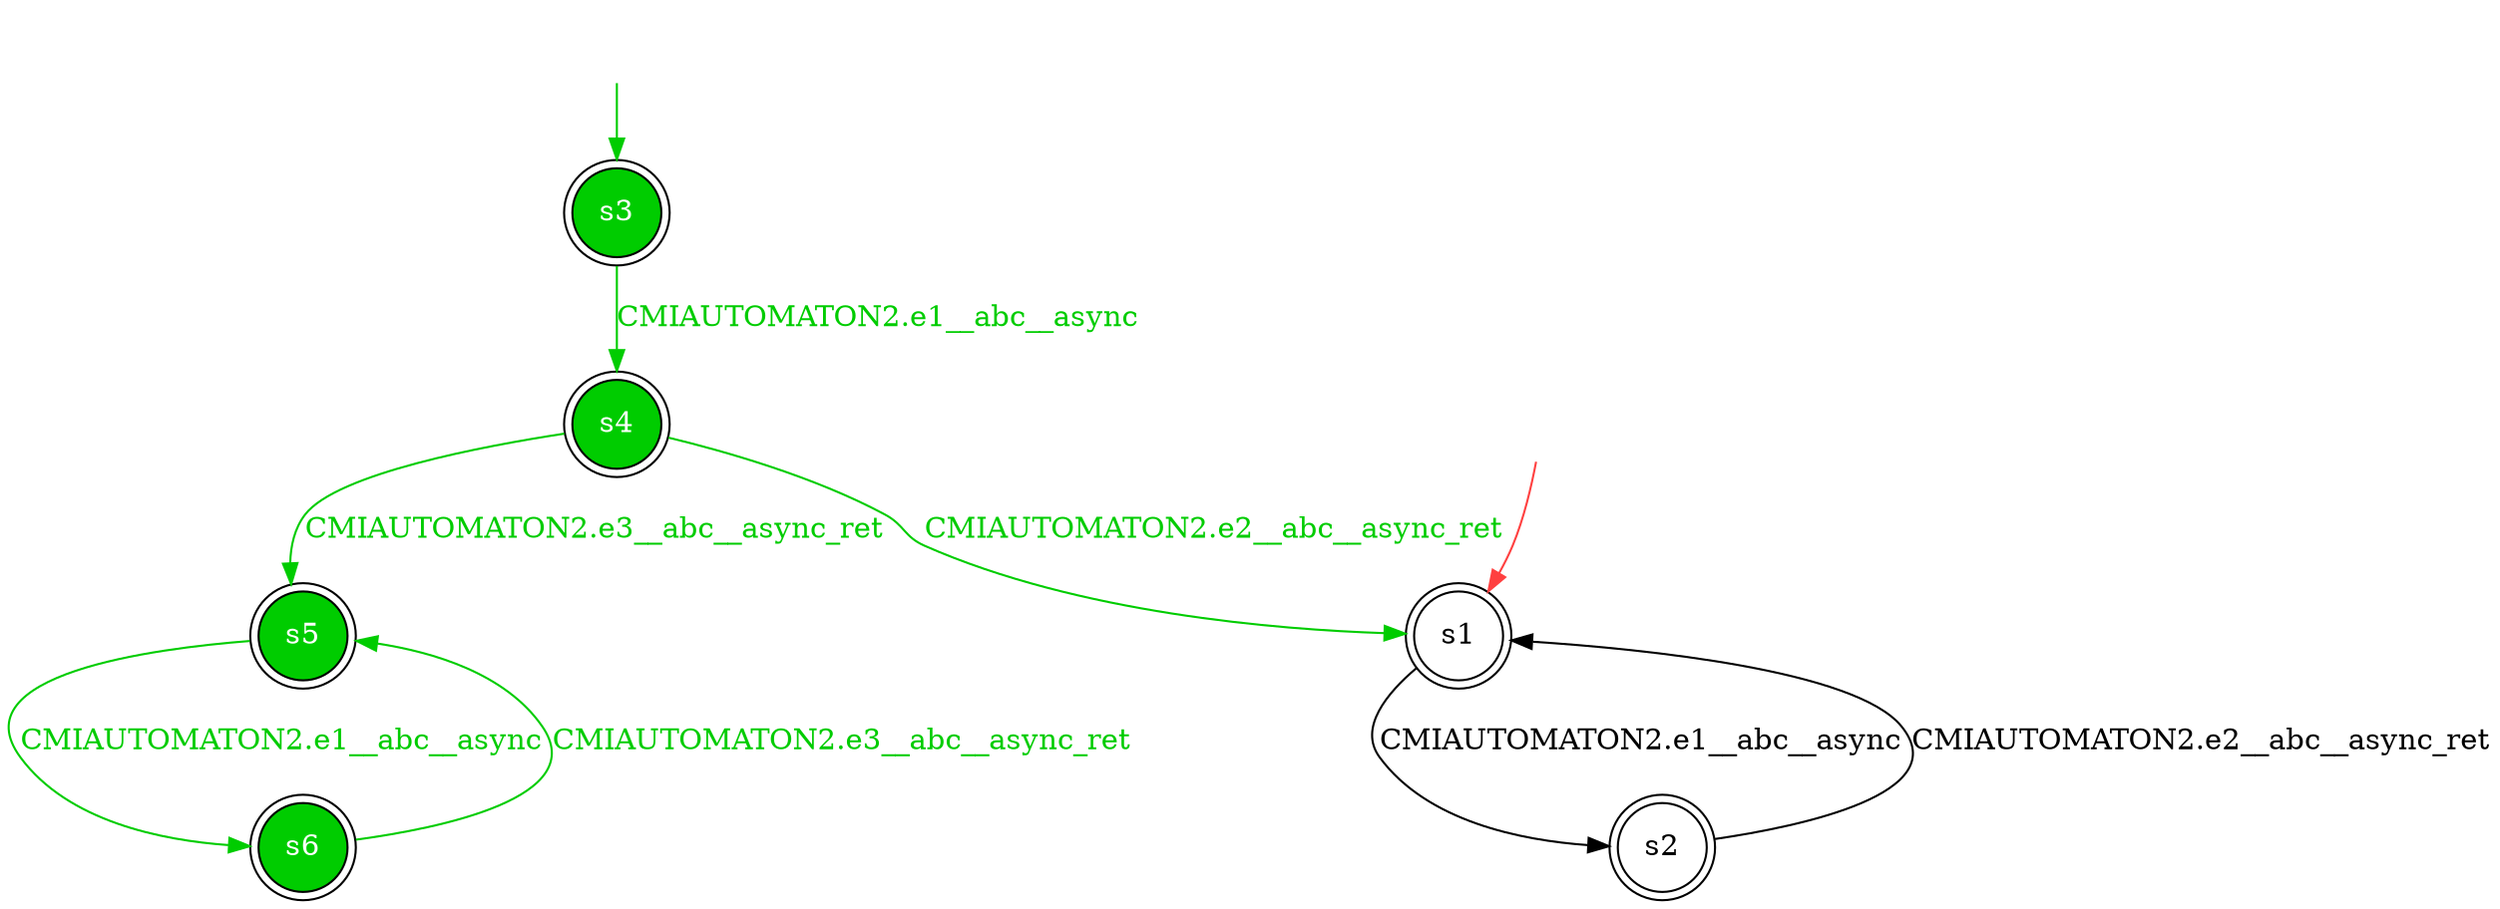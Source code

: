 digraph diffautomaton {
	1 [label=<s1> shape="doublecircle"];
	3 [label=<s3> shape="doublecircle" fillcolor="#00cc00" fontcolor="#ffffff" style="filled"];
	2 [label=<s2> shape="doublecircle"];
	4 [label=<s4> shape="doublecircle" fillcolor="#00cc00" fontcolor="#ffffff" style="filled"];
	5 [label=<s5> shape="doublecircle" fillcolor="#00cc00" fontcolor="#ffffff" style="filled"];
	6 [label=<s6> shape="doublecircle" fillcolor="#00cc00" fontcolor="#ffffff" style="filled"];
	__init1 [label=<> shape="none"];
	__init1 -> 1 [color="#ff4040"];
	__init3 [label=<> shape="none"];
	__init3 -> 3 [color="#00cc00"];
	1 -> 2 [label=<<font color="#000000">CMIAUTOMATON2.e1__abc__async</font>> id="1-0-2"];
	3 -> 4 [label=<<font color="#00cc00">CMIAUTOMATON2.e1__abc__async</font>> color="#00cc00" id="3-0-4"];
	2 -> 1 [label=<<font color="#000000">CMIAUTOMATON2.e2__abc__async_ret</font>> id="2-0-1"];
	4 -> 5 [label=<<font color="#00cc00">CMIAUTOMATON2.e3__abc__async_ret</font>> color="#00cc00" id="4-0-5"];
	4 -> 1 [label=<<font color="#00cc00">CMIAUTOMATON2.e2__abc__async_ret</font>> color="#00cc00" id="4-1-1"];
	5 -> 6 [label=<<font color="#00cc00">CMIAUTOMATON2.e1__abc__async</font>> color="#00cc00" id="5-0-6"];
	6 -> 5 [label=<<font color="#00cc00">CMIAUTOMATON2.e3__abc__async_ret</font>> color="#00cc00" id="6-0-5"];
}
